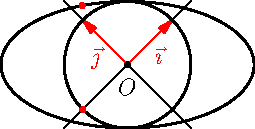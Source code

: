     import geometry; size(4.5cm);
    currentcoordsys=rotate(45)*defaultcoordsys;
    show(currentcoordsys);
    abscissa cur=curabscissa(pi);
    ellipse el=ellipse(origin(),2,1,-45); draw(el,linewidth(bp));
    circle c=circle(origin(),1);          draw(c,linewidth(bp));
    dot(point(el,cur), red); dot(point(c,cur), red);
